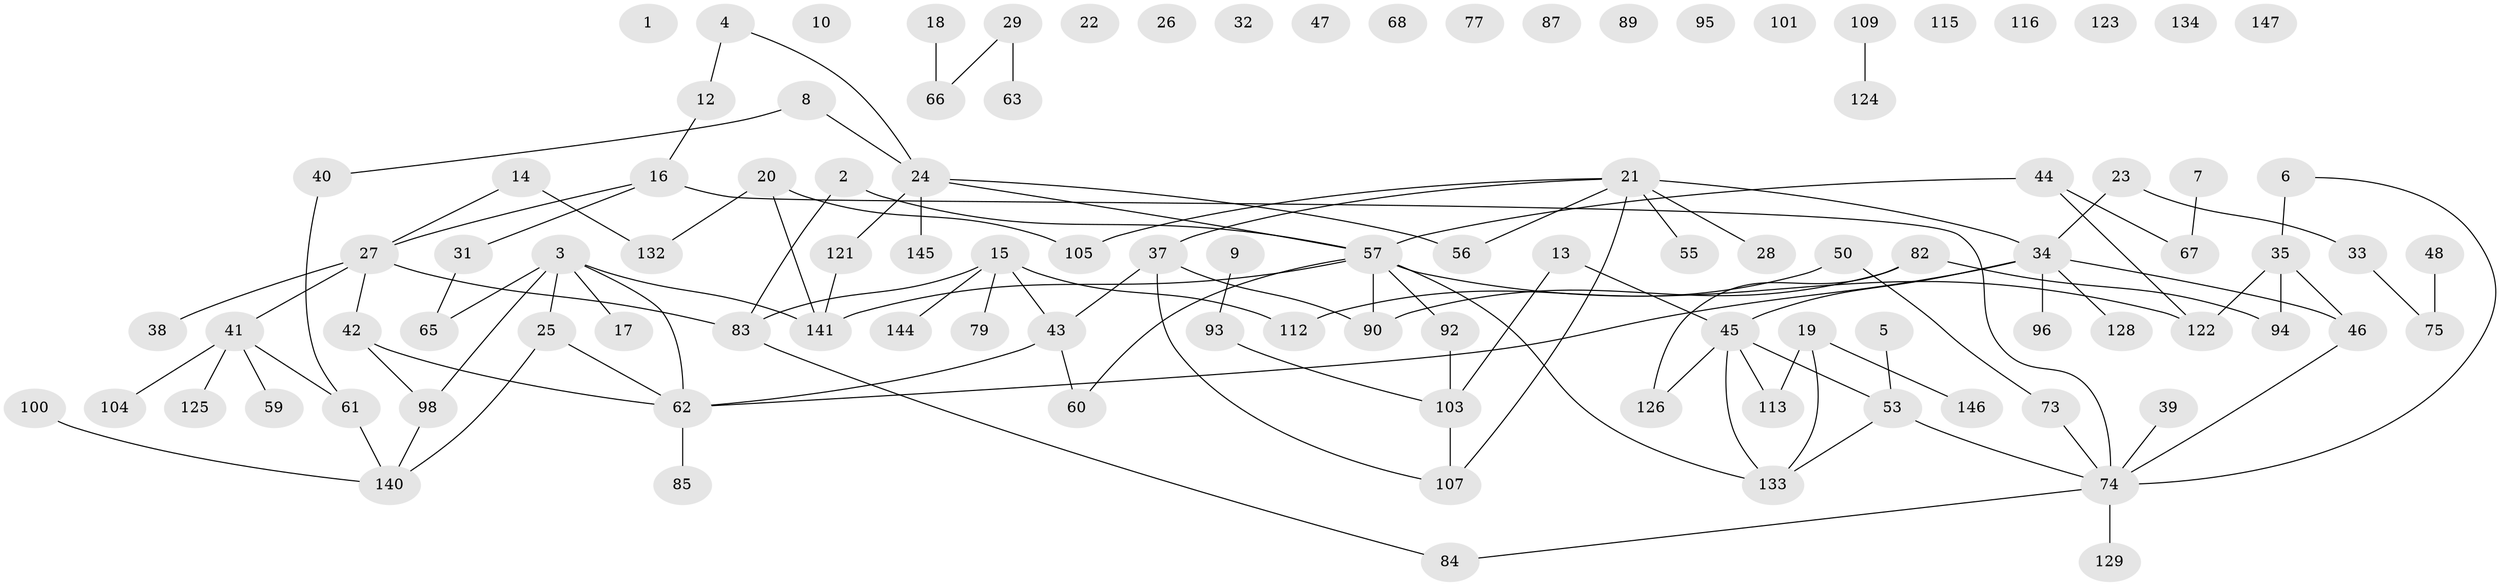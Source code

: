 // original degree distribution, {1: 0.24489795918367346, 2: 0.30612244897959184, 3: 0.19047619047619047, 0: 0.10204081632653061, 4: 0.08843537414965986, 6: 0.027210884353741496, 5: 0.034013605442176874, 7: 0.006802721088435374}
// Generated by graph-tools (version 1.1) at 2025/41/03/06/25 10:41:21]
// undirected, 105 vertices, 116 edges
graph export_dot {
graph [start="1"]
  node [color=gray90,style=filled];
  1 [super="+120"];
  2 [super="+64"];
  3 [super="+117"];
  4 [super="+11"];
  5;
  6;
  7 [super="+99"];
  8;
  9 [super="+58"];
  10;
  12;
  13 [super="+49"];
  14;
  15 [super="+36"];
  16 [super="+80"];
  17 [super="+106"];
  18 [super="+114"];
  19 [super="+142"];
  20 [super="+91"];
  21 [super="+102"];
  22;
  23;
  24 [super="+71"];
  25 [super="+54"];
  26;
  27 [super="+30"];
  28 [super="+138"];
  29 [super="+72"];
  31 [super="+111"];
  32;
  33;
  34 [super="+52"];
  35 [super="+78"];
  37 [super="+108"];
  38;
  39;
  40 [super="+81"];
  41 [super="+51"];
  42 [super="+131"];
  43 [super="+97"];
  44;
  45 [super="+143"];
  46;
  47 [super="+69"];
  48;
  50 [super="+118"];
  53 [super="+119"];
  55 [super="+76"];
  56;
  57 [super="+135"];
  59;
  60;
  61 [super="+88"];
  62 [super="+70"];
  63 [super="+86"];
  65;
  66;
  67;
  68;
  73;
  74 [super="+139"];
  75;
  77;
  79;
  82 [super="+137"];
  83 [super="+110"];
  84;
  85;
  87;
  89;
  90;
  92;
  93;
  94;
  95;
  96;
  98;
  100 [super="+136"];
  101;
  103;
  104;
  105;
  107;
  109;
  112;
  113 [super="+130"];
  115;
  116;
  121 [super="+127"];
  122;
  123;
  124;
  125;
  126;
  128;
  129;
  132;
  133;
  134;
  140;
  141;
  144;
  145;
  146;
  147;
  2 -- 57;
  2 -- 83;
  3 -- 25;
  3 -- 62;
  3 -- 65;
  3 -- 17;
  3 -- 98;
  3 -- 141;
  4 -- 12;
  4 -- 24;
  5 -- 53;
  6 -- 74;
  6 -- 35;
  7 -- 67;
  8 -- 40;
  8 -- 24;
  9 -- 93;
  12 -- 16;
  13 -- 45;
  13 -- 103;
  14 -- 27;
  14 -- 132;
  15 -- 112;
  15 -- 144;
  15 -- 79;
  15 -- 83;
  15 -- 43;
  16 -- 27;
  16 -- 74;
  16 -- 31;
  18 -- 66;
  19 -- 146;
  19 -- 133;
  19 -- 113;
  20 -- 105;
  20 -- 132;
  20 -- 141;
  21 -- 55;
  21 -- 56;
  21 -- 34;
  21 -- 37;
  21 -- 28;
  21 -- 105;
  21 -- 107;
  23 -- 33;
  23 -- 34;
  24 -- 121;
  24 -- 145;
  24 -- 56;
  24 -- 57;
  25 -- 62;
  25 -- 140;
  27 -- 38;
  27 -- 41;
  27 -- 42;
  27 -- 83;
  29 -- 63 [weight=2];
  29 -- 66;
  31 -- 65;
  33 -- 75;
  34 -- 62;
  34 -- 96;
  34 -- 128;
  34 -- 45;
  34 -- 46;
  35 -- 122;
  35 -- 46;
  35 -- 94;
  37 -- 107;
  37 -- 90;
  37 -- 43;
  39 -- 74;
  40 -- 61;
  41 -- 61;
  41 -- 104;
  41 -- 59;
  41 -- 125;
  42 -- 98;
  42 -- 62;
  43 -- 60;
  43 -- 62;
  44 -- 57;
  44 -- 67;
  44 -- 122;
  45 -- 53;
  45 -- 126;
  45 -- 133;
  45 -- 113;
  46 -- 74;
  48 -- 75;
  50 -- 112;
  50 -- 73;
  53 -- 74;
  53 -- 133;
  57 -- 92;
  57 -- 122;
  57 -- 141;
  57 -- 133;
  57 -- 90;
  57 -- 60;
  61 -- 140;
  62 -- 85;
  73 -- 74;
  74 -- 84;
  74 -- 129;
  82 -- 126;
  82 -- 90;
  82 -- 94;
  83 -- 84;
  92 -- 103;
  93 -- 103;
  98 -- 140;
  100 -- 140;
  103 -- 107;
  109 -- 124;
  121 -- 141;
}

